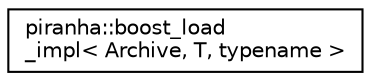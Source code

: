 digraph "Graphical Class Hierarchy"
{
  edge [fontname="Helvetica",fontsize="10",labelfontname="Helvetica",labelfontsize="10"];
  node [fontname="Helvetica",fontsize="10",shape=record];
  rankdir="LR";
  Node0 [label="piranha::boost_load\l_impl\< Archive, T, typename \>",height=0.2,width=0.4,color="black", fillcolor="white", style="filled",URL="$structpiranha_1_1boost__load__impl.html",tooltip="Default implementation of piranha::boost_load(). "];
}
